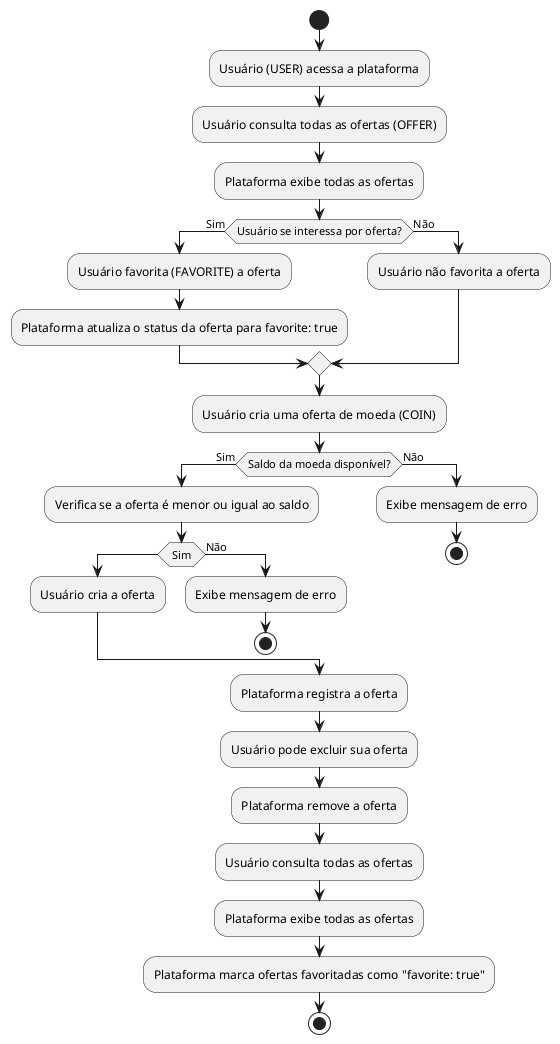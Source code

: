 @startuml

start
:Usuário (USER) acessa a plataforma;
:Usuário consulta todas as ofertas (OFFER);
:Plataforma exibe todas as ofertas;
if (Usuário se interessa por oferta?) then (Sim)
  :Usuário favorita (FAVORITE) a oferta;
  :Plataforma atualiza o status da oferta para favorite: true;
else (Não)
  :Usuário não favorita a oferta;
endif
:Usuário cria uma oferta de moeda (COIN);
if (Saldo da moeda disponível?) then (Sim)
  :Verifica se a oferta é menor ou igual ao saldo;
  if (Sim) then
    :Usuário cria a oferta;
  else (Não)
    :Exibe mensagem de erro;
    stop
  endif
else (Não)
  :Exibe mensagem de erro;
  stop
endif
:Plataforma registra a oferta;
:Usuário pode excluir sua oferta;
:Plataforma remove a oferta;
:Usuário consulta todas as ofertas;
:Plataforma exibe todas as ofertas;
:Plataforma marca ofertas favoritadas como "favorite: true";
stop

@enduml